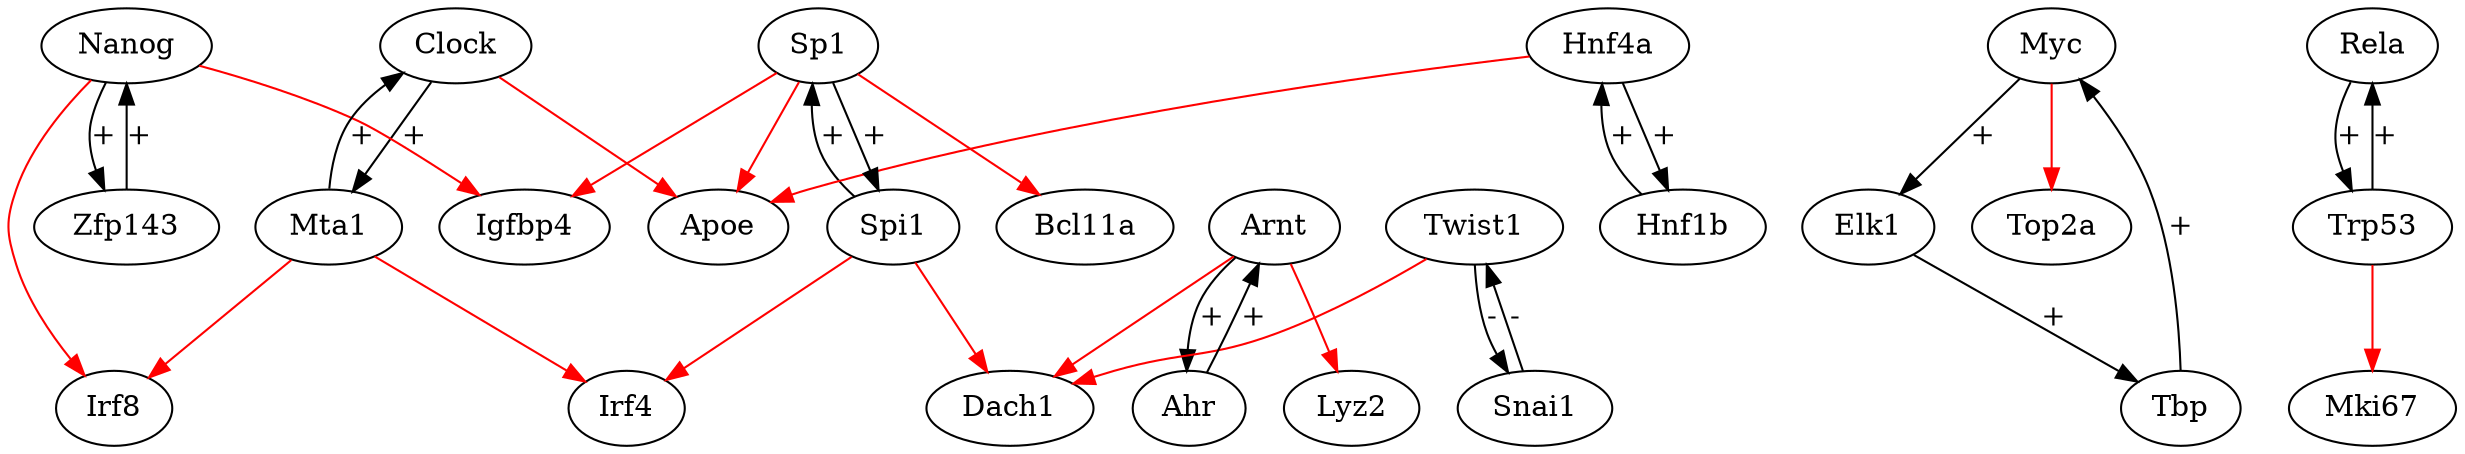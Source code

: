 digraph  {

edge [label="", sign=""];
Clock;
Nanog;
Hnf1b;
Myc;
Arnt;
Spi1;
Zfp143;
Rela;
Hnf4a;
Sp1;
Mta1;
Tbp;
Trp53;
Elk1;
Twist1;
Ahr;
Snai1;
Dach1;
Top2a;
Apoe;
Lyz2;
Irf8;
Igfbp4;
Bcl11a;
Irf4;
Mki67;
Clock -> Mta1  [key=0, label="+", sign=1];
Clock -> Apoe  [color=red, key=0];
Nanog -> Zfp143  [key=0, label="+", sign=1];
Nanog -> Irf8  [color=red, key=0];
Nanog -> Igfbp4  [color=red, key=0];
Hnf1b -> Hnf4a  [key=0, label="+", sign=1];
Myc -> Elk1  [key=0, label="+", sign=1];
Myc -> Top2a  [color=red, key=0];
Arnt -> Ahr  [key=0, label="+", sign=1];
Arnt -> Dach1  [color=red, key=0];
Arnt -> Lyz2  [color=red, key=0];
Spi1 -> Sp1  [key=0, label="+", sign=1];
Spi1 -> Dach1  [color=red, key=0];
Spi1 -> Irf4  [color=red, key=0];
Zfp143 -> Nanog  [key=0, label="+", sign=1];
Rela -> Trp53  [key=0, label="+", sign=1];
Hnf4a -> Hnf1b  [key=0, label="+", sign=1];
Hnf4a -> Apoe  [color=red, key=0];
Sp1 -> Spi1  [key=0, label="+", sign=1];
Sp1 -> Apoe  [color=red, key=0];
Sp1 -> Igfbp4  [color=red, key=0];
Sp1 -> Bcl11a  [color=red, key=0];
Mta1 -> Clock  [key=0, label="+", sign=1];
Mta1 -> Irf8  [color=red, key=0];
Mta1 -> Irf4  [color=red, key=0];
Tbp -> Myc  [key=0, label="+", sign=1];
Trp53 -> Rela  [key=0, label="+", sign=1];
Trp53 -> Mki67  [color=red, key=0];
Elk1 -> Tbp  [key=0, label="+", sign=1];
Twist1 -> Snai1  [key=0, label="-", sign="-1"];
Twist1 -> Dach1  [color=red, key=0];
Ahr -> Arnt  [key=0, label="+", sign=1];
Snai1 -> Twist1  [key=0, label="-", sign="-1"];
}

